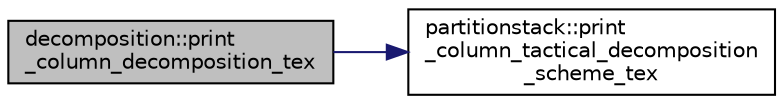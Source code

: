 digraph "decomposition::print_column_decomposition_tex"
{
  edge [fontname="Helvetica",fontsize="10",labelfontname="Helvetica",labelfontsize="10"];
  node [fontname="Helvetica",fontsize="10",shape=record];
  rankdir="LR";
  Node579 [label="decomposition::print\l_column_decomposition_tex",height=0.2,width=0.4,color="black", fillcolor="grey75", style="filled", fontcolor="black"];
  Node579 -> Node580 [color="midnightblue",fontsize="10",style="solid",fontname="Helvetica"];
  Node580 [label="partitionstack::print\l_column_tactical_decomposition\l_scheme_tex",height=0.2,width=0.4,color="black", fillcolor="white", style="filled",URL="$d3/d87/classpartitionstack.html#a5cb8f884f73f98a7a340ebc9846a48e9"];
}
